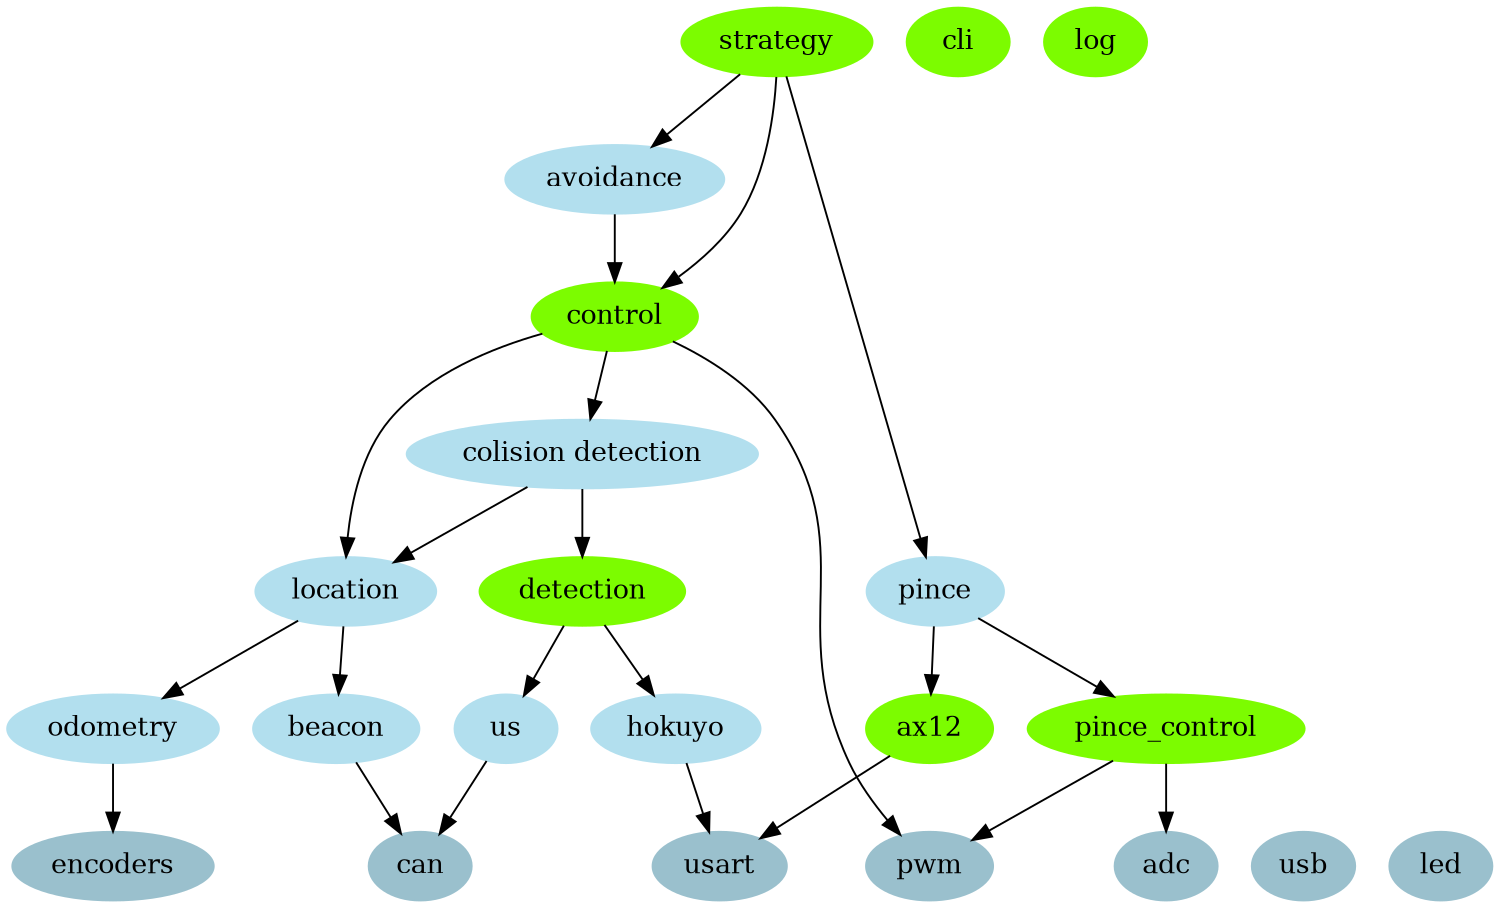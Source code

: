 digraph robot
{
	size="10,10";
	// modules - taches
	node [color=lawngreen, style=filled ]
	strategy
	control
	cli
	log
	ax12
	detection
	pince_control

	// modules - fonctions
	node [color=lightblue2, style=filled ]
	avoidance
	"colision detection"
	location
	odometry
	beacon
	pince
	us
	hokuyo

	// io
	node [color=lightblue3, style=filled ]
	{
		rank=same;
		"pwm"
		"encoders"
		"usb"
		"can"
		"adc"
		"usart"
		"led"
	}

	// liens
	strategy -> avoidance
	strategy -> control
	strategy -> pince
	avoidance -> control
	control -> "colision detection"
	control -> location
	"colision detection" -> location
	"colision detection" -> detection
	location -> odometry
	location -> beacon
	pince -> ax12
	pince -> pince_control
	pince_control -> pwm
	pince_control -> adc
	detection -> hokuyo
	detection -> us

	hokuyo -> usart
	ax12 -> "usart"
	us -> "can"
	beacon -> "can"
	odometry -> "encoders"
	control -> "pwm"
}
